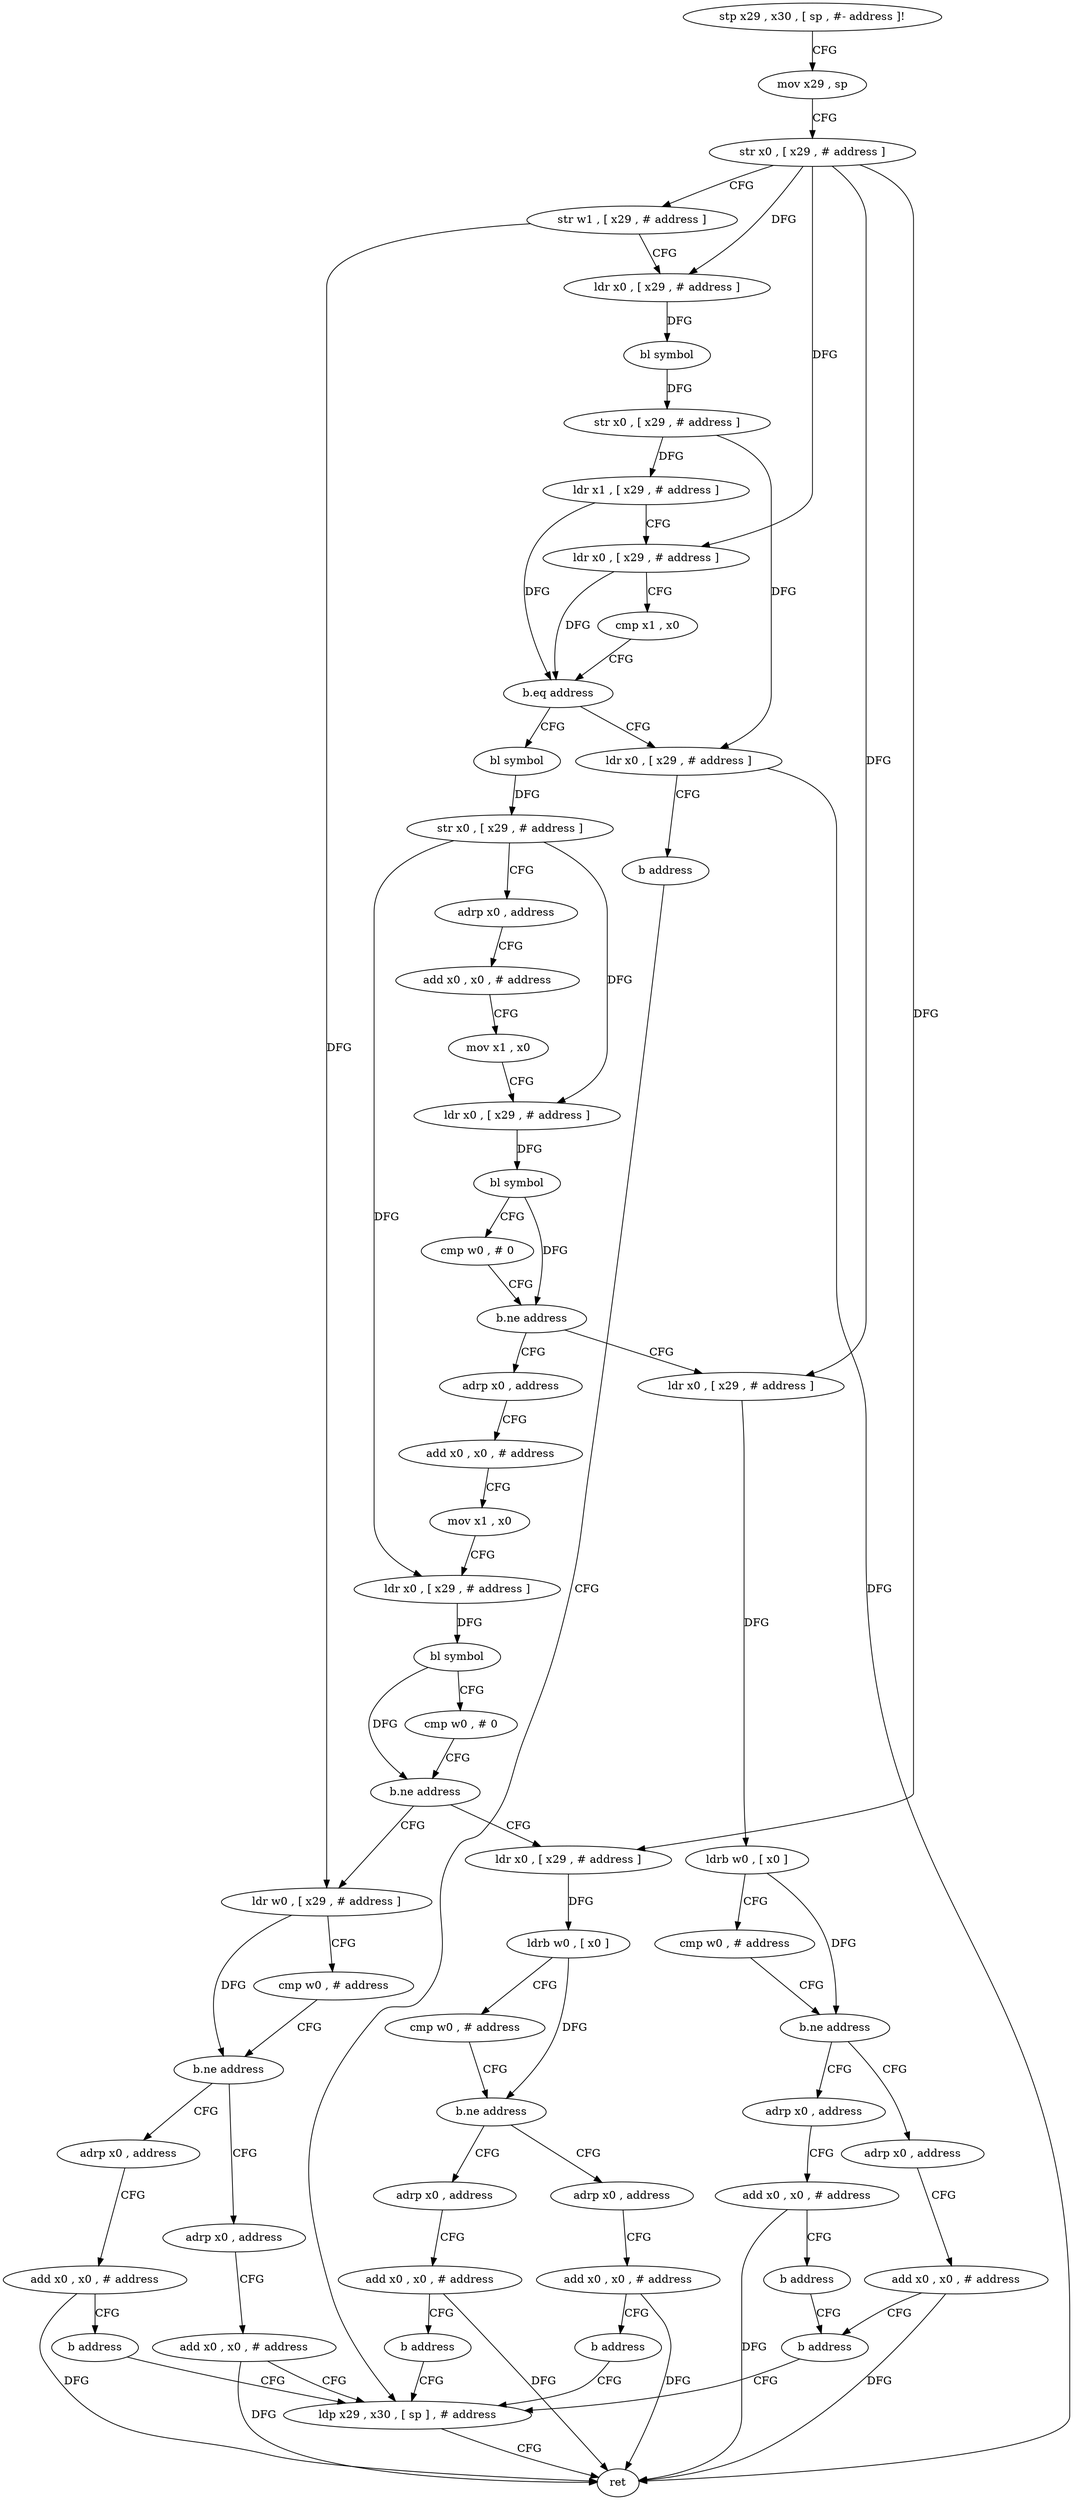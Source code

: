 digraph "func" {
"4374448" [label = "stp x29 , x30 , [ sp , #- address ]!" ]
"4374452" [label = "mov x29 , sp" ]
"4374456" [label = "str x0 , [ x29 , # address ]" ]
"4374460" [label = "str w1 , [ x29 , # address ]" ]
"4374464" [label = "ldr x0 , [ x29 , # address ]" ]
"4374468" [label = "bl symbol" ]
"4374472" [label = "str x0 , [ x29 , # address ]" ]
"4374476" [label = "ldr x1 , [ x29 , # address ]" ]
"4374480" [label = "ldr x0 , [ x29 , # address ]" ]
"4374484" [label = "cmp x1 , x0" ]
"4374488" [label = "b.eq address" ]
"4374500" [label = "bl symbol" ]
"4374492" [label = "ldr x0 , [ x29 , # address ]" ]
"4374504" [label = "str x0 , [ x29 , # address ]" ]
"4374508" [label = "adrp x0 , address" ]
"4374512" [label = "add x0 , x0 , # address" ]
"4374516" [label = "mov x1 , x0" ]
"4374520" [label = "ldr x0 , [ x29 , # address ]" ]
"4374524" [label = "bl symbol" ]
"4374528" [label = "cmp w0 , # 0" ]
"4374532" [label = "b.ne address" ]
"4374576" [label = "adrp x0 , address" ]
"4374536" [label = "ldr x0 , [ x29 , # address ]" ]
"4374496" [label = "b address" ]
"4374676" [label = "ldp x29 , x30 , [ sp ] , # address" ]
"4374580" [label = "add x0 , x0 , # address" ]
"4374584" [label = "mov x1 , x0" ]
"4374588" [label = "ldr x0 , [ x29 , # address ]" ]
"4374592" [label = "bl symbol" ]
"4374596" [label = "cmp w0 , # 0" ]
"4374600" [label = "b.ne address" ]
"4374644" [label = "ldr w0 , [ x29 , # address ]" ]
"4374604" [label = "ldr x0 , [ x29 , # address ]" ]
"4374540" [label = "ldrb w0 , [ x0 ]" ]
"4374544" [label = "cmp w0 , # address" ]
"4374548" [label = "b.ne address" ]
"4374564" [label = "adrp x0 , address" ]
"4374552" [label = "adrp x0 , address" ]
"4374680" [label = "ret" ]
"4374648" [label = "cmp w0 , # address" ]
"4374652" [label = "b.ne address" ]
"4374668" [label = "adrp x0 , address" ]
"4374656" [label = "adrp x0 , address" ]
"4374608" [label = "ldrb w0 , [ x0 ]" ]
"4374612" [label = "cmp w0 , # address" ]
"4374616" [label = "b.ne address" ]
"4374632" [label = "adrp x0 , address" ]
"4374620" [label = "adrp x0 , address" ]
"4374568" [label = "add x0 , x0 , # address" ]
"4374572" [label = "b address" ]
"4374556" [label = "add x0 , x0 , # address" ]
"4374560" [label = "b address" ]
"4374672" [label = "add x0 , x0 , # address" ]
"4374660" [label = "add x0 , x0 , # address" ]
"4374664" [label = "b address" ]
"4374636" [label = "add x0 , x0 , # address" ]
"4374640" [label = "b address" ]
"4374624" [label = "add x0 , x0 , # address" ]
"4374628" [label = "b address" ]
"4374448" -> "4374452" [ label = "CFG" ]
"4374452" -> "4374456" [ label = "CFG" ]
"4374456" -> "4374460" [ label = "CFG" ]
"4374456" -> "4374464" [ label = "DFG" ]
"4374456" -> "4374480" [ label = "DFG" ]
"4374456" -> "4374536" [ label = "DFG" ]
"4374456" -> "4374604" [ label = "DFG" ]
"4374460" -> "4374464" [ label = "CFG" ]
"4374460" -> "4374644" [ label = "DFG" ]
"4374464" -> "4374468" [ label = "DFG" ]
"4374468" -> "4374472" [ label = "DFG" ]
"4374472" -> "4374476" [ label = "DFG" ]
"4374472" -> "4374492" [ label = "DFG" ]
"4374476" -> "4374480" [ label = "CFG" ]
"4374476" -> "4374488" [ label = "DFG" ]
"4374480" -> "4374484" [ label = "CFG" ]
"4374480" -> "4374488" [ label = "DFG" ]
"4374484" -> "4374488" [ label = "CFG" ]
"4374488" -> "4374500" [ label = "CFG" ]
"4374488" -> "4374492" [ label = "CFG" ]
"4374500" -> "4374504" [ label = "DFG" ]
"4374492" -> "4374496" [ label = "CFG" ]
"4374492" -> "4374680" [ label = "DFG" ]
"4374504" -> "4374508" [ label = "CFG" ]
"4374504" -> "4374520" [ label = "DFG" ]
"4374504" -> "4374588" [ label = "DFG" ]
"4374508" -> "4374512" [ label = "CFG" ]
"4374512" -> "4374516" [ label = "CFG" ]
"4374516" -> "4374520" [ label = "CFG" ]
"4374520" -> "4374524" [ label = "DFG" ]
"4374524" -> "4374528" [ label = "CFG" ]
"4374524" -> "4374532" [ label = "DFG" ]
"4374528" -> "4374532" [ label = "CFG" ]
"4374532" -> "4374576" [ label = "CFG" ]
"4374532" -> "4374536" [ label = "CFG" ]
"4374576" -> "4374580" [ label = "CFG" ]
"4374536" -> "4374540" [ label = "DFG" ]
"4374496" -> "4374676" [ label = "CFG" ]
"4374676" -> "4374680" [ label = "CFG" ]
"4374580" -> "4374584" [ label = "CFG" ]
"4374584" -> "4374588" [ label = "CFG" ]
"4374588" -> "4374592" [ label = "DFG" ]
"4374592" -> "4374596" [ label = "CFG" ]
"4374592" -> "4374600" [ label = "DFG" ]
"4374596" -> "4374600" [ label = "CFG" ]
"4374600" -> "4374644" [ label = "CFG" ]
"4374600" -> "4374604" [ label = "CFG" ]
"4374644" -> "4374648" [ label = "CFG" ]
"4374644" -> "4374652" [ label = "DFG" ]
"4374604" -> "4374608" [ label = "DFG" ]
"4374540" -> "4374544" [ label = "CFG" ]
"4374540" -> "4374548" [ label = "DFG" ]
"4374544" -> "4374548" [ label = "CFG" ]
"4374548" -> "4374564" [ label = "CFG" ]
"4374548" -> "4374552" [ label = "CFG" ]
"4374564" -> "4374568" [ label = "CFG" ]
"4374552" -> "4374556" [ label = "CFG" ]
"4374648" -> "4374652" [ label = "CFG" ]
"4374652" -> "4374668" [ label = "CFG" ]
"4374652" -> "4374656" [ label = "CFG" ]
"4374668" -> "4374672" [ label = "CFG" ]
"4374656" -> "4374660" [ label = "CFG" ]
"4374608" -> "4374612" [ label = "CFG" ]
"4374608" -> "4374616" [ label = "DFG" ]
"4374612" -> "4374616" [ label = "CFG" ]
"4374616" -> "4374632" [ label = "CFG" ]
"4374616" -> "4374620" [ label = "CFG" ]
"4374632" -> "4374636" [ label = "CFG" ]
"4374620" -> "4374624" [ label = "CFG" ]
"4374568" -> "4374572" [ label = "CFG" ]
"4374568" -> "4374680" [ label = "DFG" ]
"4374572" -> "4374676" [ label = "CFG" ]
"4374556" -> "4374560" [ label = "CFG" ]
"4374556" -> "4374680" [ label = "DFG" ]
"4374560" -> "4374572" [ label = "CFG" ]
"4374672" -> "4374676" [ label = "CFG" ]
"4374672" -> "4374680" [ label = "DFG" ]
"4374660" -> "4374664" [ label = "CFG" ]
"4374660" -> "4374680" [ label = "DFG" ]
"4374664" -> "4374676" [ label = "CFG" ]
"4374636" -> "4374640" [ label = "CFG" ]
"4374636" -> "4374680" [ label = "DFG" ]
"4374640" -> "4374676" [ label = "CFG" ]
"4374624" -> "4374628" [ label = "CFG" ]
"4374624" -> "4374680" [ label = "DFG" ]
"4374628" -> "4374676" [ label = "CFG" ]
}
